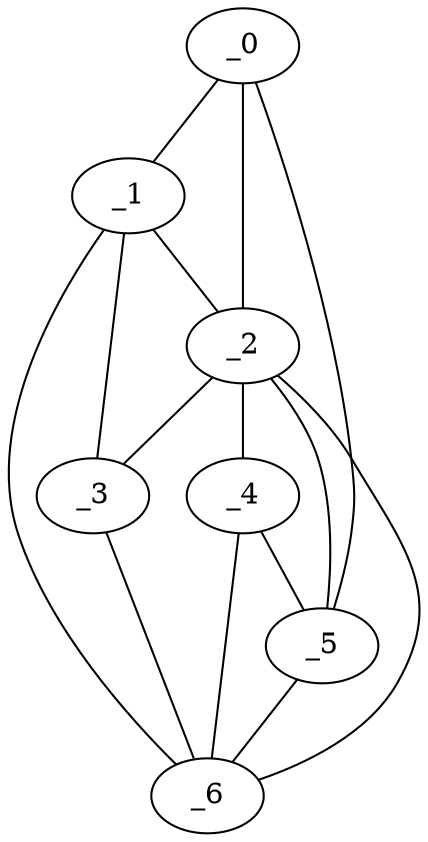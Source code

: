 graph "obj56__345.gxl" {
	_0	 [x=45,
		y=39];
	_1	 [x=95,
		y=32];
	_0 -- _1	 [valence=1];
	_2	 [x=104,
		y=70];
	_0 -- _2	 [valence=2];
	_5	 [x=122,
		y=86];
	_0 -- _5	 [valence=1];
	_1 -- _2	 [valence=2];
	_3	 [x=116,
		y=63];
	_1 -- _3	 [valence=1];
	_6	 [x=123,
		y=70];
	_1 -- _6	 [valence=1];
	_2 -- _3	 [valence=2];
	_4	 [x=120,
		y=82];
	_2 -- _4	 [valence=2];
	_2 -- _5	 [valence=2];
	_2 -- _6	 [valence=2];
	_3 -- _6	 [valence=2];
	_4 -- _5	 [valence=1];
	_4 -- _6	 [valence=2];
	_5 -- _6	 [valence=1];
}
